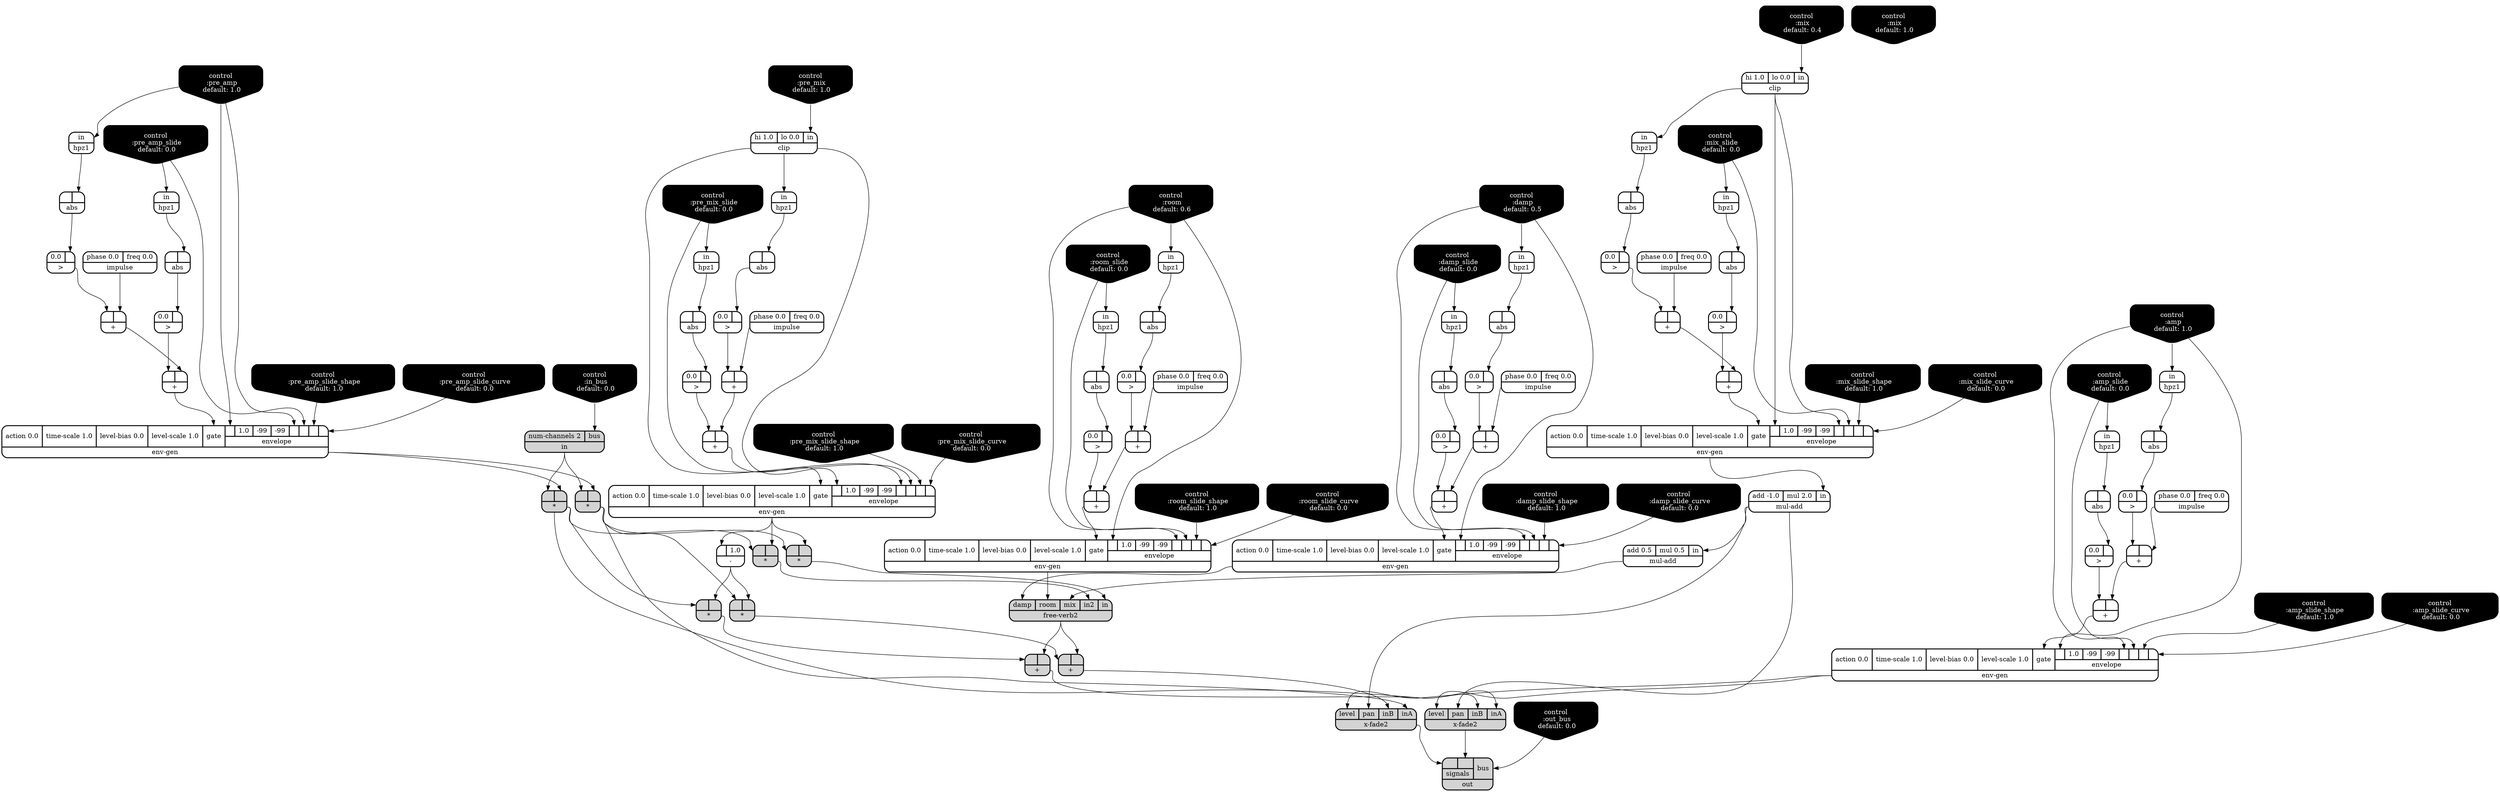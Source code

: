 digraph synthdef {
49 [label = "{{ <b> |<a> } |<__UG_NAME__>* }" style="filled, bold, rounded"  shape=record rankdir=LR];
50 [label = "{{ <b> |<a> } |<__UG_NAME__>* }" style="filled, bold, rounded"  shape=record rankdir=LR];
51 [label = "{{ <b> |<a> } |<__UG_NAME__>* }" style="filled, bold, rounded"  shape=record rankdir=LR];
52 [label = "{{ <b> |<a> } |<__UG_NAME__>* }" style="filled, bold, rounded"  shape=record rankdir=LR];
88 [label = "{{ <b> |<a> } |<__UG_NAME__>* }" style="filled, bold, rounded"  shape=record rankdir=LR];
101 [label = "{{ <b> |<a> } |<__UG_NAME__>* }" style="filled, bold, rounded"  shape=record rankdir=LR];
32 [label = "{{ <b> |<a> } |<__UG_NAME__>+ }" style="bold, rounded" shape=record rankdir=LR];
36 [label = "{{ <b> |<a> } |<__UG_NAME__>+ }" style="bold, rounded" shape=record rankdir=LR];
42 [label = "{{ <b> |<a> } |<__UG_NAME__>+ }" style="bold, rounded" shape=record rankdir=LR];
46 [label = "{{ <b> |<a> } |<__UG_NAME__>+ }" style="bold, rounded" shape=record rankdir=LR];
58 [label = "{{ <b> |<a> } |<__UG_NAME__>+ }" style="bold, rounded" shape=record rankdir=LR];
62 [label = "{{ <b> |<a> } |<__UG_NAME__>+ }" style="bold, rounded" shape=record rankdir=LR];
70 [label = "{{ <b> |<a> } |<__UG_NAME__>+ }" style="bold, rounded" shape=record rankdir=LR];
74 [label = "{{ <b> |<a> } |<__UG_NAME__>+ }" style="bold, rounded" shape=record rankdir=LR];
80 [label = "{{ <b> |<a> } |<__UG_NAME__>+ }" style="bold, rounded" shape=record rankdir=LR];
84 [label = "{{ <b> |<a> } |<__UG_NAME__>+ }" style="bold, rounded" shape=record rankdir=LR];
89 [label = "{{ <b> |<a> } |<__UG_NAME__>+ }" style="filled, bold, rounded"  shape=record rankdir=LR];
96 [label = "{{ <b> |<a> } |<__UG_NAME__>+ }" style="bold, rounded" shape=record rankdir=LR];
98 [label = "{{ <b> |<a> } |<__UG_NAME__>+ }" style="bold, rounded" shape=record rankdir=LR];
102 [label = "{{ <b> |<a> } |<__UG_NAME__>+ }" style="filled, bold, rounded"  shape=record rankdir=LR];
87 [label = "{{ <b> |<a> 1.0} |<__UG_NAME__>- }" style="bold, rounded" shape=record rankdir=LR];
31 [label = "{{ <b> 0.0|<a> } |<__UG_NAME__>\> }" style="bold, rounded" shape=record rankdir=LR];
35 [label = "{{ <b> 0.0|<a> } |<__UG_NAME__>\> }" style="bold, rounded" shape=record rankdir=LR];
41 [label = "{{ <b> 0.0|<a> } |<__UG_NAME__>\> }" style="bold, rounded" shape=record rankdir=LR];
45 [label = "{{ <b> 0.0|<a> } |<__UG_NAME__>\> }" style="bold, rounded" shape=record rankdir=LR];
57 [label = "{{ <b> 0.0|<a> } |<__UG_NAME__>\> }" style="bold, rounded" shape=record rankdir=LR];
61 [label = "{{ <b> 0.0|<a> } |<__UG_NAME__>\> }" style="bold, rounded" shape=record rankdir=LR];
69 [label = "{{ <b> 0.0|<a> } |<__UG_NAME__>\> }" style="bold, rounded" shape=record rankdir=LR];
73 [label = "{{ <b> 0.0|<a> } |<__UG_NAME__>\> }" style="bold, rounded" shape=record rankdir=LR];
79 [label = "{{ <b> 0.0|<a> } |<__UG_NAME__>\> }" style="bold, rounded" shape=record rankdir=LR];
83 [label = "{{ <b> 0.0|<a> } |<__UG_NAME__>\> }" style="bold, rounded" shape=record rankdir=LR];
95 [label = "{{ <b> 0.0|<a> } |<__UG_NAME__>\> }" style="bold, rounded" shape=record rankdir=LR];
97 [label = "{{ <b> 0.0|<a> } |<__UG_NAME__>\> }" style="bold, rounded" shape=record rankdir=LR];
30 [label = "{{ <b> |<a> } |<__UG_NAME__>abs }" style="bold, rounded" shape=record rankdir=LR];
34 [label = "{{ <b> |<a> } |<__UG_NAME__>abs }" style="bold, rounded" shape=record rankdir=LR];
40 [label = "{{ <b> |<a> } |<__UG_NAME__>abs }" style="bold, rounded" shape=record rankdir=LR];
44 [label = "{{ <b> |<a> } |<__UG_NAME__>abs }" style="bold, rounded" shape=record rankdir=LR];
56 [label = "{{ <b> |<a> } |<__UG_NAME__>abs }" style="bold, rounded" shape=record rankdir=LR];
60 [label = "{{ <b> |<a> } |<__UG_NAME__>abs }" style="bold, rounded" shape=record rankdir=LR];
68 [label = "{{ <b> |<a> } |<__UG_NAME__>abs }" style="bold, rounded" shape=record rankdir=LR];
72 [label = "{{ <b> |<a> } |<__UG_NAME__>abs }" style="bold, rounded" shape=record rankdir=LR];
78 [label = "{{ <b> |<a> } |<__UG_NAME__>abs }" style="bold, rounded" shape=record rankdir=LR];
82 [label = "{{ <b> |<a> } |<__UG_NAME__>abs }" style="bold, rounded" shape=record rankdir=LR];
91 [label = "{{ <b> |<a> } |<__UG_NAME__>abs }" style="bold, rounded" shape=record rankdir=LR];
94 [label = "{{ <b> |<a> } |<__UG_NAME__>abs }" style="bold, rounded" shape=record rankdir=LR];
28 [label = "{{ <hi> hi 1.0|<lo> lo 0.0|<in> in} |<__UG_NAME__>clip }" style="bold, rounded" shape=record rankdir=LR];
54 [label = "{{ <hi> hi 1.0|<lo> lo 0.0|<in> in} |<__UG_NAME__>clip }" style="bold, rounded" shape=record rankdir=LR];
0 [label = "control
 :mix
 default: 0.4" shape=invhouse style="rounded, filled, bold" fillcolor=black fontcolor=white ]; 
1 [label = "control
 :room
 default: 0.6" shape=invhouse style="rounded, filled, bold" fillcolor=black fontcolor=white ]; 
2 [label = "control
 :room_slide
 default: 0.0" shape=invhouse style="rounded, filled, bold" fillcolor=black fontcolor=white ]; 
3 [label = "control
 :room_slide_shape
 default: 1.0" shape=invhouse style="rounded, filled, bold" fillcolor=black fontcolor=white ]; 
4 [label = "control
 :room_slide_curve
 default: 0.0" shape=invhouse style="rounded, filled, bold" fillcolor=black fontcolor=white ]; 
5 [label = "control
 :damp
 default: 0.5" shape=invhouse style="rounded, filled, bold" fillcolor=black fontcolor=white ]; 
6 [label = "control
 :damp_slide
 default: 0.0" shape=invhouse style="rounded, filled, bold" fillcolor=black fontcolor=white ]; 
7 [label = "control
 :damp_slide_shape
 default: 1.0" shape=invhouse style="rounded, filled, bold" fillcolor=black fontcolor=white ]; 
8 [label = "control
 :damp_slide_curve
 default: 0.0" shape=invhouse style="rounded, filled, bold" fillcolor=black fontcolor=white ]; 
9 [label = "control
 :pre_amp
 default: 1.0" shape=invhouse style="rounded, filled, bold" fillcolor=black fontcolor=white ]; 
10 [label = "control
 :pre_amp_slide
 default: 0.0" shape=invhouse style="rounded, filled, bold" fillcolor=black fontcolor=white ]; 
11 [label = "control
 :pre_amp_slide_shape
 default: 1.0" shape=invhouse style="rounded, filled, bold" fillcolor=black fontcolor=white ]; 
12 [label = "control
 :pre_amp_slide_curve
 default: 0.0" shape=invhouse style="rounded, filled, bold" fillcolor=black fontcolor=white ]; 
13 [label = "control
 :amp
 default: 1.0" shape=invhouse style="rounded, filled, bold" fillcolor=black fontcolor=white ]; 
14 [label = "control
 :amp_slide
 default: 0.0" shape=invhouse style="rounded, filled, bold" fillcolor=black fontcolor=white ]; 
15 [label = "control
 :amp_slide_shape
 default: 1.0" shape=invhouse style="rounded, filled, bold" fillcolor=black fontcolor=white ]; 
16 [label = "control
 :amp_slide_curve
 default: 0.0" shape=invhouse style="rounded, filled, bold" fillcolor=black fontcolor=white ]; 
17 [label = "control
 :mix
 default: 1.0" shape=invhouse style="rounded, filled, bold" fillcolor=black fontcolor=white ]; 
18 [label = "control
 :mix_slide
 default: 0.0" shape=invhouse style="rounded, filled, bold" fillcolor=black fontcolor=white ]; 
19 [label = "control
 :mix_slide_shape
 default: 1.0" shape=invhouse style="rounded, filled, bold" fillcolor=black fontcolor=white ]; 
20 [label = "control
 :mix_slide_curve
 default: 0.0" shape=invhouse style="rounded, filled, bold" fillcolor=black fontcolor=white ]; 
21 [label = "control
 :pre_mix
 default: 1.0" shape=invhouse style="rounded, filled, bold" fillcolor=black fontcolor=white ]; 
22 [label = "control
 :pre_mix_slide
 default: 0.0" shape=invhouse style="rounded, filled, bold" fillcolor=black fontcolor=white ]; 
23 [label = "control
 :pre_mix_slide_shape
 default: 1.0" shape=invhouse style="rounded, filled, bold" fillcolor=black fontcolor=white ]; 
24 [label = "control
 :pre_mix_slide_curve
 default: 0.0" shape=invhouse style="rounded, filled, bold" fillcolor=black fontcolor=white ]; 
25 [label = "control
 :in_bus
 default: 0.0" shape=invhouse style="rounded, filled, bold" fillcolor=black fontcolor=white ]; 
26 [label = "control
 :out_bus
 default: 0.0" shape=invhouse style="rounded, filled, bold" fillcolor=black fontcolor=white ]; 
37 [label = "{{ <action> action 0.0|<time____scale> time-scale 1.0|<level____bias> level-bias 0.0|<level____scale> level-scale 1.0|<gate> gate|{{<envelope___clip___0>|1.0|-99|-99|<envelope___clip___4>|<envelope___control___5>|<envelope___control___6>|<envelope___control___7>}|envelope}} |<__UG_NAME__>env-gen }" style="bold, rounded" shape=record rankdir=LR];
47 [label = "{{ <action> action 0.0|<time____scale> time-scale 1.0|<level____bias> level-bias 0.0|<level____scale> level-scale 1.0|<gate> gate|{{<envelope___control___0>|1.0|-99|-99|<envelope___control___4>|<envelope___control___5>|<envelope___control___6>|<envelope___control___7>}|envelope}} |<__UG_NAME__>env-gen }" style="bold, rounded" shape=record rankdir=LR];
63 [label = "{{ <action> action 0.0|<time____scale> time-scale 1.0|<level____bias> level-bias 0.0|<level____scale> level-scale 1.0|<gate> gate|{{<envelope___clip___0>|1.0|-99|-99|<envelope___clip___4>|<envelope___control___5>|<envelope___control___6>|<envelope___control___7>}|envelope}} |<__UG_NAME__>env-gen }" style="bold, rounded" shape=record rankdir=LR];
75 [label = "{{ <action> action 0.0|<time____scale> time-scale 1.0|<level____bias> level-bias 0.0|<level____scale> level-scale 1.0|<gate> gate|{{<envelope___control___0>|1.0|-99|-99|<envelope___control___4>|<envelope___control___5>|<envelope___control___6>|<envelope___control___7>}|envelope}} |<__UG_NAME__>env-gen }" style="bold, rounded" shape=record rankdir=LR];
85 [label = "{{ <action> action 0.0|<time____scale> time-scale 1.0|<level____bias> level-bias 0.0|<level____scale> level-scale 1.0|<gate> gate|{{<envelope___control___0>|1.0|-99|-99|<envelope___control___4>|<envelope___control___5>|<envelope___control___6>|<envelope___control___7>}|envelope}} |<__UG_NAME__>env-gen }" style="bold, rounded" shape=record rankdir=LR];
99 [label = "{{ <action> action 0.0|<time____scale> time-scale 1.0|<level____bias> level-bias 0.0|<level____scale> level-scale 1.0|<gate> gate|{{<envelope___control___0>|1.0|-99|-99|<envelope___control___4>|<envelope___control___5>|<envelope___control___6>|<envelope___control___7>}|envelope}} |<__UG_NAME__>env-gen }" style="bold, rounded" shape=record rankdir=LR];
86 [label = "{{ <damp> damp|<room> room|<mix> mix|<in2> in2|<in> in} |<__UG_NAME__>free-verb2 }" style="filled, bold, rounded"  shape=record rankdir=LR];
29 [label = "{{ <in> in} |<__UG_NAME__>hpz1 }" style="bold, rounded" shape=record rankdir=LR];
33 [label = "{{ <in> in} |<__UG_NAME__>hpz1 }" style="bold, rounded" shape=record rankdir=LR];
39 [label = "{{ <in> in} |<__UG_NAME__>hpz1 }" style="bold, rounded" shape=record rankdir=LR];
43 [label = "{{ <in> in} |<__UG_NAME__>hpz1 }" style="bold, rounded" shape=record rankdir=LR];
55 [label = "{{ <in> in} |<__UG_NAME__>hpz1 }" style="bold, rounded" shape=record rankdir=LR];
59 [label = "{{ <in> in} |<__UG_NAME__>hpz1 }" style="bold, rounded" shape=record rankdir=LR];
67 [label = "{{ <in> in} |<__UG_NAME__>hpz1 }" style="bold, rounded" shape=record rankdir=LR];
71 [label = "{{ <in> in} |<__UG_NAME__>hpz1 }" style="bold, rounded" shape=record rankdir=LR];
77 [label = "{{ <in> in} |<__UG_NAME__>hpz1 }" style="bold, rounded" shape=record rankdir=LR];
81 [label = "{{ <in> in} |<__UG_NAME__>hpz1 }" style="bold, rounded" shape=record rankdir=LR];
90 [label = "{{ <in> in} |<__UG_NAME__>hpz1 }" style="bold, rounded" shape=record rankdir=LR];
92 [label = "{{ <in> in} |<__UG_NAME__>hpz1 }" style="bold, rounded" shape=record rankdir=LR];
27 [label = "{{ <phase> phase 0.0|<freq> freq 0.0} |<__UG_NAME__>impulse }" style="bold, rounded" shape=record rankdir=LR];
38 [label = "{{ <phase> phase 0.0|<freq> freq 0.0} |<__UG_NAME__>impulse }" style="bold, rounded" shape=record rankdir=LR];
53 [label = "{{ <phase> phase 0.0|<freq> freq 0.0} |<__UG_NAME__>impulse }" style="bold, rounded" shape=record rankdir=LR];
66 [label = "{{ <phase> phase 0.0|<freq> freq 0.0} |<__UG_NAME__>impulse }" style="bold, rounded" shape=record rankdir=LR];
76 [label = "{{ <phase> phase 0.0|<freq> freq 0.0} |<__UG_NAME__>impulse }" style="bold, rounded" shape=record rankdir=LR];
93 [label = "{{ <phase> phase 0.0|<freq> freq 0.0} |<__UG_NAME__>impulse }" style="bold, rounded" shape=record rankdir=LR];
48 [label = "{{ <num____channels> num-channels 2|<bus> bus} |<__UG_NAME__>in }" style="filled, bold, rounded"  shape=record rankdir=LR];
64 [label = "{{ <add> add -1.0|<mul> mul 2.0|<in> in} |<__UG_NAME__>mul-add }" style="bold, rounded" shape=record rankdir=LR];
65 [label = "{{ <add> add 0.5|<mul> mul 0.5|<in> in} |<__UG_NAME__>mul-add }" style="bold, rounded" shape=record rankdir=LR];
104 [label = "{{ {{<signals___x____fade2___0>|<signals___x____fade2___1>}|signals}|<bus> bus} |<__UG_NAME__>out }" style="filled, bold, rounded"  shape=record rankdir=LR];
100 [label = "{{ <level> level|<pan> pan|<inb> inB|<ina> inA} |<__UG_NAME__>x-fade2 }" style="filled, bold, rounded"  shape=record rankdir=LR];
103 [label = "{{ <level> level|<pan> pan|<inb> inB|<ina> inA} |<__UG_NAME__>x-fade2 }" style="filled, bold, rounded"  shape=record rankdir=LR];

47:__UG_NAME__ -> 49:a ;
48:__UG_NAME__ -> 49:b ;
37:__UG_NAME__ -> 50:a ;
49:__UG_NAME__ -> 50:b ;
47:__UG_NAME__ -> 51:a ;
48:__UG_NAME__ -> 51:b ;
37:__UG_NAME__ -> 52:a ;
51:__UG_NAME__ -> 52:b ;
87:__UG_NAME__ -> 88:a ;
51:__UG_NAME__ -> 88:b ;
87:__UG_NAME__ -> 101:a ;
49:__UG_NAME__ -> 101:b ;
27:__UG_NAME__ -> 32:a ;
31:__UG_NAME__ -> 32:b ;
32:__UG_NAME__ -> 36:a ;
35:__UG_NAME__ -> 36:b ;
38:__UG_NAME__ -> 42:a ;
41:__UG_NAME__ -> 42:b ;
42:__UG_NAME__ -> 46:a ;
45:__UG_NAME__ -> 46:b ;
53:__UG_NAME__ -> 58:a ;
57:__UG_NAME__ -> 58:b ;
58:__UG_NAME__ -> 62:a ;
61:__UG_NAME__ -> 62:b ;
66:__UG_NAME__ -> 70:a ;
69:__UG_NAME__ -> 70:b ;
70:__UG_NAME__ -> 74:a ;
73:__UG_NAME__ -> 74:b ;
76:__UG_NAME__ -> 80:a ;
79:__UG_NAME__ -> 80:b ;
80:__UG_NAME__ -> 84:a ;
83:__UG_NAME__ -> 84:b ;
86:__UG_NAME__ -> 89:a ;
88:__UG_NAME__ -> 89:b ;
93:__UG_NAME__ -> 96:a ;
95:__UG_NAME__ -> 96:b ;
96:__UG_NAME__ -> 98:a ;
97:__UG_NAME__ -> 98:b ;
86:__UG_NAME__ -> 102:a ;
101:__UG_NAME__ -> 102:b ;
37:__UG_NAME__ -> 87:b ;
30:__UG_NAME__ -> 31:a ;
34:__UG_NAME__ -> 35:a ;
40:__UG_NAME__ -> 41:a ;
44:__UG_NAME__ -> 45:a ;
56:__UG_NAME__ -> 57:a ;
60:__UG_NAME__ -> 61:a ;
68:__UG_NAME__ -> 69:a ;
72:__UG_NAME__ -> 73:a ;
78:__UG_NAME__ -> 79:a ;
82:__UG_NAME__ -> 83:a ;
94:__UG_NAME__ -> 95:a ;
91:__UG_NAME__ -> 97:a ;
29:__UG_NAME__ -> 30:a ;
33:__UG_NAME__ -> 34:a ;
39:__UG_NAME__ -> 40:a ;
43:__UG_NAME__ -> 44:a ;
55:__UG_NAME__ -> 56:a ;
59:__UG_NAME__ -> 60:a ;
67:__UG_NAME__ -> 68:a ;
71:__UG_NAME__ -> 72:a ;
77:__UG_NAME__ -> 78:a ;
81:__UG_NAME__ -> 82:a ;
90:__UG_NAME__ -> 91:a ;
92:__UG_NAME__ -> 94:a ;
21:__UG_NAME__ -> 28:in ;
0:__UG_NAME__ -> 54:in ;
28:__UG_NAME__ -> 37:envelope___clip___0 ;
28:__UG_NAME__ -> 37:envelope___clip___4 ;
22:__UG_NAME__ -> 37:envelope___control___5 ;
23:__UG_NAME__ -> 37:envelope___control___6 ;
24:__UG_NAME__ -> 37:envelope___control___7 ;
36:__UG_NAME__ -> 37:gate ;
9:__UG_NAME__ -> 47:envelope___control___0 ;
9:__UG_NAME__ -> 47:envelope___control___4 ;
10:__UG_NAME__ -> 47:envelope___control___5 ;
11:__UG_NAME__ -> 47:envelope___control___6 ;
12:__UG_NAME__ -> 47:envelope___control___7 ;
46:__UG_NAME__ -> 47:gate ;
54:__UG_NAME__ -> 63:envelope___clip___0 ;
54:__UG_NAME__ -> 63:envelope___clip___4 ;
18:__UG_NAME__ -> 63:envelope___control___5 ;
19:__UG_NAME__ -> 63:envelope___control___6 ;
20:__UG_NAME__ -> 63:envelope___control___7 ;
62:__UG_NAME__ -> 63:gate ;
1:__UG_NAME__ -> 75:envelope___control___0 ;
1:__UG_NAME__ -> 75:envelope___control___4 ;
2:__UG_NAME__ -> 75:envelope___control___5 ;
3:__UG_NAME__ -> 75:envelope___control___6 ;
4:__UG_NAME__ -> 75:envelope___control___7 ;
74:__UG_NAME__ -> 75:gate ;
5:__UG_NAME__ -> 85:envelope___control___0 ;
5:__UG_NAME__ -> 85:envelope___control___4 ;
6:__UG_NAME__ -> 85:envelope___control___5 ;
7:__UG_NAME__ -> 85:envelope___control___6 ;
8:__UG_NAME__ -> 85:envelope___control___7 ;
84:__UG_NAME__ -> 85:gate ;
13:__UG_NAME__ -> 99:envelope___control___0 ;
13:__UG_NAME__ -> 99:envelope___control___4 ;
14:__UG_NAME__ -> 99:envelope___control___5 ;
15:__UG_NAME__ -> 99:envelope___control___6 ;
16:__UG_NAME__ -> 99:envelope___control___7 ;
98:__UG_NAME__ -> 99:gate ;
50:__UG_NAME__ -> 86:in ;
52:__UG_NAME__ -> 86:in2 ;
65:__UG_NAME__ -> 86:mix ;
75:__UG_NAME__ -> 86:room ;
85:__UG_NAME__ -> 86:damp ;
28:__UG_NAME__ -> 29:in ;
22:__UG_NAME__ -> 33:in ;
9:__UG_NAME__ -> 39:in ;
10:__UG_NAME__ -> 43:in ;
54:__UG_NAME__ -> 55:in ;
18:__UG_NAME__ -> 59:in ;
1:__UG_NAME__ -> 67:in ;
2:__UG_NAME__ -> 71:in ;
5:__UG_NAME__ -> 77:in ;
6:__UG_NAME__ -> 81:in ;
14:__UG_NAME__ -> 90:in ;
13:__UG_NAME__ -> 92:in ;
25:__UG_NAME__ -> 48:bus ;
63:__UG_NAME__ -> 64:in ;
64:__UG_NAME__ -> 65:in ;
26:__UG_NAME__ -> 104:bus ;
103:__UG_NAME__ -> 104:signals___x____fade2___0 ;
100:__UG_NAME__ -> 104:signals___x____fade2___1 ;
51:__UG_NAME__ -> 100:ina ;
89:__UG_NAME__ -> 100:inb ;
64:__UG_NAME__ -> 100:pan ;
99:__UG_NAME__ -> 100:level ;
49:__UG_NAME__ -> 103:ina ;
102:__UG_NAME__ -> 103:inb ;
64:__UG_NAME__ -> 103:pan ;
99:__UG_NAME__ -> 103:level ;

}